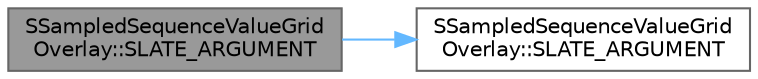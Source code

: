 digraph "SSampledSequenceValueGridOverlay::SLATE_ARGUMENT"
{
 // INTERACTIVE_SVG=YES
 // LATEX_PDF_SIZE
  bgcolor="transparent";
  edge [fontname=Helvetica,fontsize=10,labelfontname=Helvetica,labelfontsize=10];
  node [fontname=Helvetica,fontsize=10,shape=box,height=0.2,width=0.4];
  rankdir="LR";
  Node1 [id="Node000001",label="SSampledSequenceValueGrid\lOverlay::SLATE_ARGUMENT",height=0.2,width=0.4,color="gray40", fillcolor="grey60", style="filled", fontcolor="black",tooltip=" "];
  Node1 -> Node2 [id="edge1_Node000001_Node000002",color="steelblue1",style="solid",tooltip=" "];
  Node2 [id="Node000002",label="SSampledSequenceValueGrid\lOverlay::SLATE_ARGUMENT",height=0.2,width=0.4,color="grey40", fillcolor="white", style="filled",URL="$dc/df5/classSSampledSequenceValueGridOverlay.html#af853a7204241782401f65617d85b8c4b",tooltip=" "];
}
